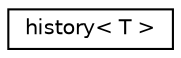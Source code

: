 digraph "Graphical Class Hierarchy"
{
  edge [fontname="Helvetica",fontsize="10",labelfontname="Helvetica",labelfontsize="10"];
  node [fontname="Helvetica",fontsize="10",shape=record];
  rankdir="LR";
  Node1 [label="history\< T \>",height=0.2,width=0.4,color="black", fillcolor="white", style="filled",URL="$d5/d93/classhistory.html"];
}
